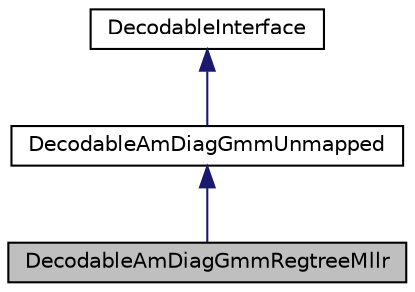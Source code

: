 digraph "DecodableAmDiagGmmRegtreeMllr"
{
  edge [fontname="Helvetica",fontsize="10",labelfontname="Helvetica",labelfontsize="10"];
  node [fontname="Helvetica",fontsize="10",shape=record];
  Node0 [label="DecodableAmDiagGmmRegtreeMllr",height=0.2,width=0.4,color="black", fillcolor="grey75", style="filled", fontcolor="black"];
  Node1 -> Node0 [dir="back",color="midnightblue",fontsize="10",style="solid",fontname="Helvetica"];
  Node1 [label="DecodableAmDiagGmmUnmapped",height=0.2,width=0.4,color="black", fillcolor="white", style="filled",URL="$classkaldi_1_1DecodableAmDiagGmmUnmapped.html",tooltip="DecodableAmDiagGmmUnmapped is a decodable object that takes indices that correspond to pdf-id&#39;s plus ..."];
  Node2 -> Node1 [dir="back",color="midnightblue",fontsize="10",style="solid",fontname="Helvetica"];
  Node2 [label="DecodableInterface",height=0.2,width=0.4,color="black", fillcolor="white", style="filled",URL="$classkaldi_1_1DecodableInterface.html",tooltip="DecodableInterface provides a link between the (acoustic-modeling and feature-processing) code and th..."];
}
